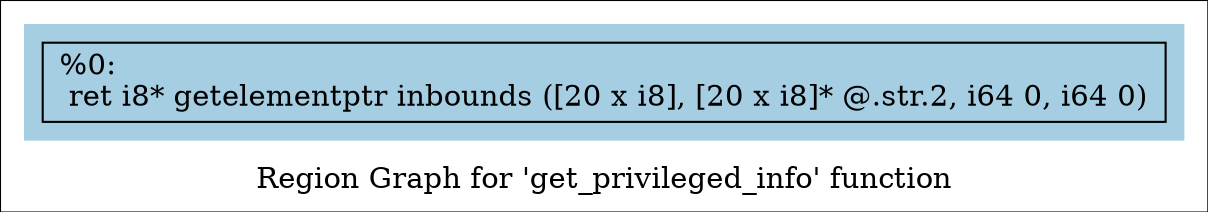 digraph "Region Graph for 'get_privileged_info' function" {
	label="Region Graph for 'get_privileged_info' function";

	Node0x18f7280 [shape=record,label="{%0:\l  ret i8* getelementptr inbounds ([20 x i8], [20 x i8]* @.str.2, i64 0, i64 0)\l}"];
	colorscheme = "paired12"
        subgraph cluster_0x18fee30 {
          label = "";
          style = filled;
          color = 1
          Node0x18f7280;
        }
}
